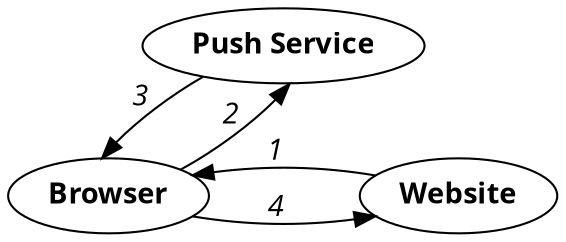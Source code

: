 digraph {

  graph [ nodesep = "1" ]
  node [ fontname = "OpenSans Bold" ]
  edge [ fontname = "OpenSans Italic" ]

  "Push Service"

  {
    rank = same
    Browser
    Website
  }


  Browser -> "Push Service" [ xlabel = "2" ]
  "Push Service" -> Browser [ xlabel = "3" ]
  Browser -> Website [ xlabel = "4" ]
  Website -> Browser [ xlabel = "1" ]

  Website -> "Push Service" -> Website [ style = "invis" ]
}
